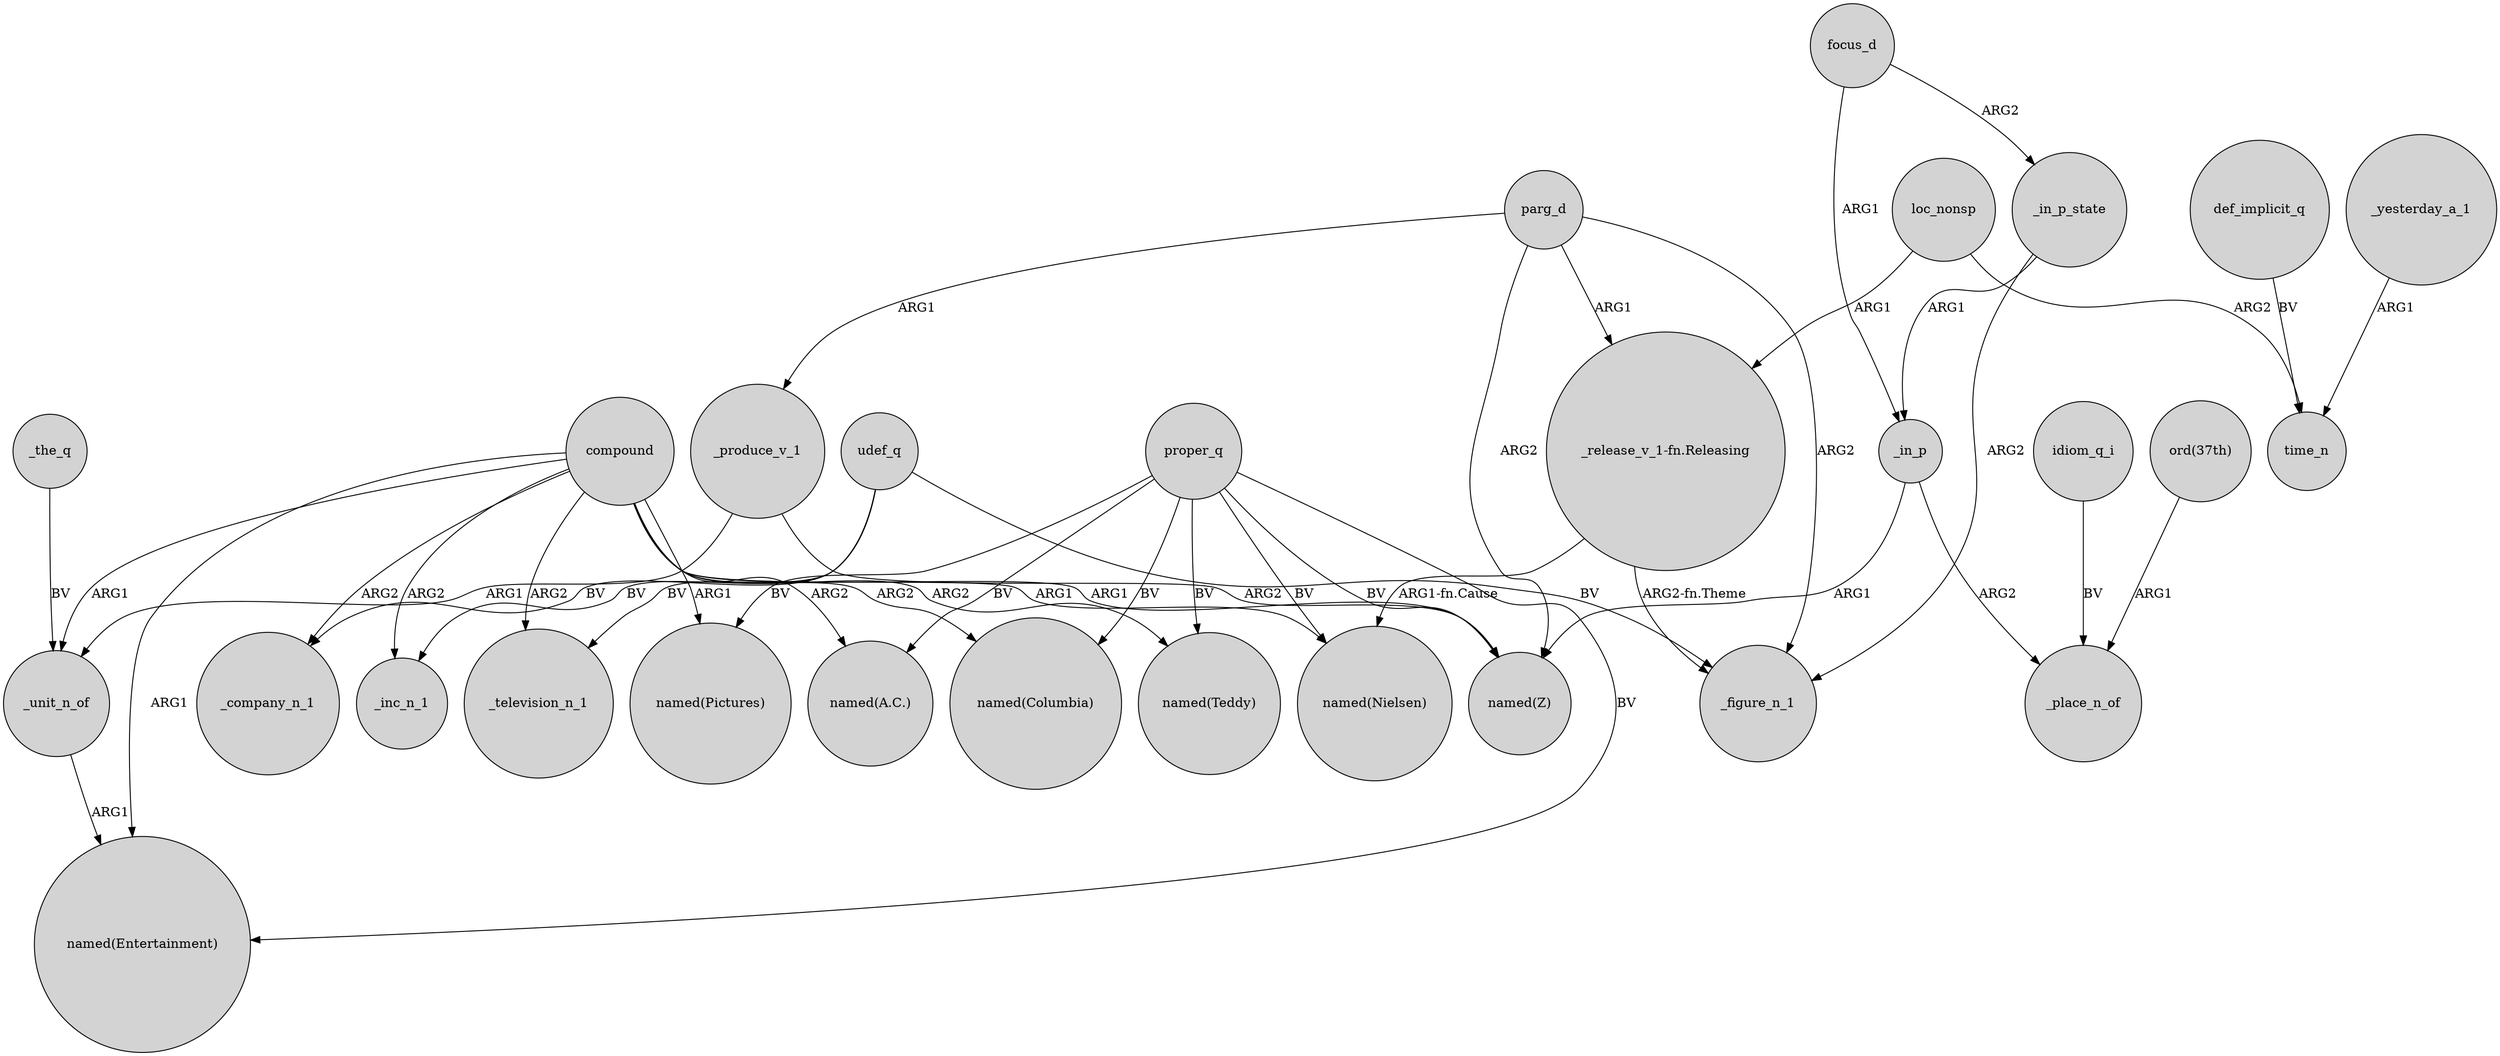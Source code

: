 digraph {
	node [shape=circle style=filled]
	compound -> "named(Nielsen)" [label=ARG1]
	_yesterday_a_1 -> time_n [label=ARG1]
	_in_p_state -> _figure_n_1 [label=ARG2]
	udef_q -> _inc_n_1 [label=BV]
	_in_p_state -> _in_p [label=ARG1]
	udef_q -> _television_n_1 [label=BV]
	compound -> "named(Teddy)" [label=ARG2]
	compound -> _unit_n_of [label=ARG1]
	compound -> "named(Z)" [label=ARG1]
	compound -> _company_n_1 [label=ARG2]
	focus_d -> _in_p_state [label=ARG2]
	"_release_v_1-fn.Releasing" -> _figure_n_1 [label="ARG2-fn.Theme"]
	loc_nonsp -> "_release_v_1-fn.Releasing" [label=ARG1]
	parg_d -> _figure_n_1 [label=ARG2]
	proper_q -> "named(Z)" [label=BV]
	parg_d -> "_release_v_1-fn.Releasing" [label=ARG1]
	parg_d -> "named(Z)" [label=ARG2]
	proper_q -> "named(Teddy)" [label=BV]
	_in_p -> _place_n_of [label=ARG2]
	loc_nonsp -> time_n [label=ARG2]
	parg_d -> _produce_v_1 [label=ARG1]
	proper_q -> "named(Columbia)" [label=BV]
	compound -> "named(Pictures)" [label=ARG1]
	"_release_v_1-fn.Releasing" -> "named(Nielsen)" [label="ARG1-fn.Cause"]
	compound -> "named(Columbia)" [label=ARG2]
	_produce_v_1 -> _unit_n_of [label=ARG1]
	_in_p -> "named(Z)" [label=ARG1]
	compound -> "named(A.C.)" [label=ARG2]
	"ord(37th)" -> _place_n_of [label=ARG1]
	proper_q -> "named(Entertainment)" [label=BV]
	_unit_n_of -> "named(Entertainment)" [label=ARG1]
	compound -> _television_n_1 [label=ARG2]
	udef_q -> _figure_n_1 [label=BV]
	focus_d -> _in_p [label=ARG1]
	proper_q -> "named(Pictures)" [label=BV]
	compound -> "named(Entertainment)" [label=ARG1]
	proper_q -> "named(A.C.)" [label=BV]
	_the_q -> _unit_n_of [label=BV]
	_produce_v_1 -> "named(Z)" [label=ARG2]
	compound -> _inc_n_1 [label=ARG2]
	udef_q -> _company_n_1 [label=BV]
	def_implicit_q -> time_n [label=BV]
	idiom_q_i -> _place_n_of [label=BV]
	proper_q -> "named(Nielsen)" [label=BV]
}
